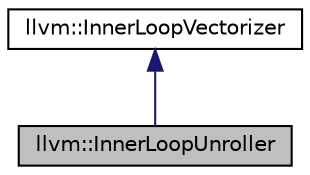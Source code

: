 digraph "llvm::InnerLoopUnroller"
{
 // LATEX_PDF_SIZE
  bgcolor="transparent";
  edge [fontname="Helvetica",fontsize="10",labelfontname="Helvetica",labelfontsize="10"];
  node [fontname="Helvetica",fontsize="10",shape=record];
  Node1 [label="llvm::InnerLoopUnroller",height=0.2,width=0.4,color="black", fillcolor="grey75", style="filled", fontcolor="black",tooltip=" "];
  Node2 -> Node1 [dir="back",color="midnightblue",fontsize="10",style="solid",fontname="Helvetica"];
  Node2 [label="llvm::InnerLoopVectorizer",height=0.2,width=0.4,color="black",URL="$classllvm_1_1InnerLoopVectorizer.html",tooltip="InnerLoopVectorizer vectorizes loops which contain only one basic block to a specified vectorization ..."];
}
